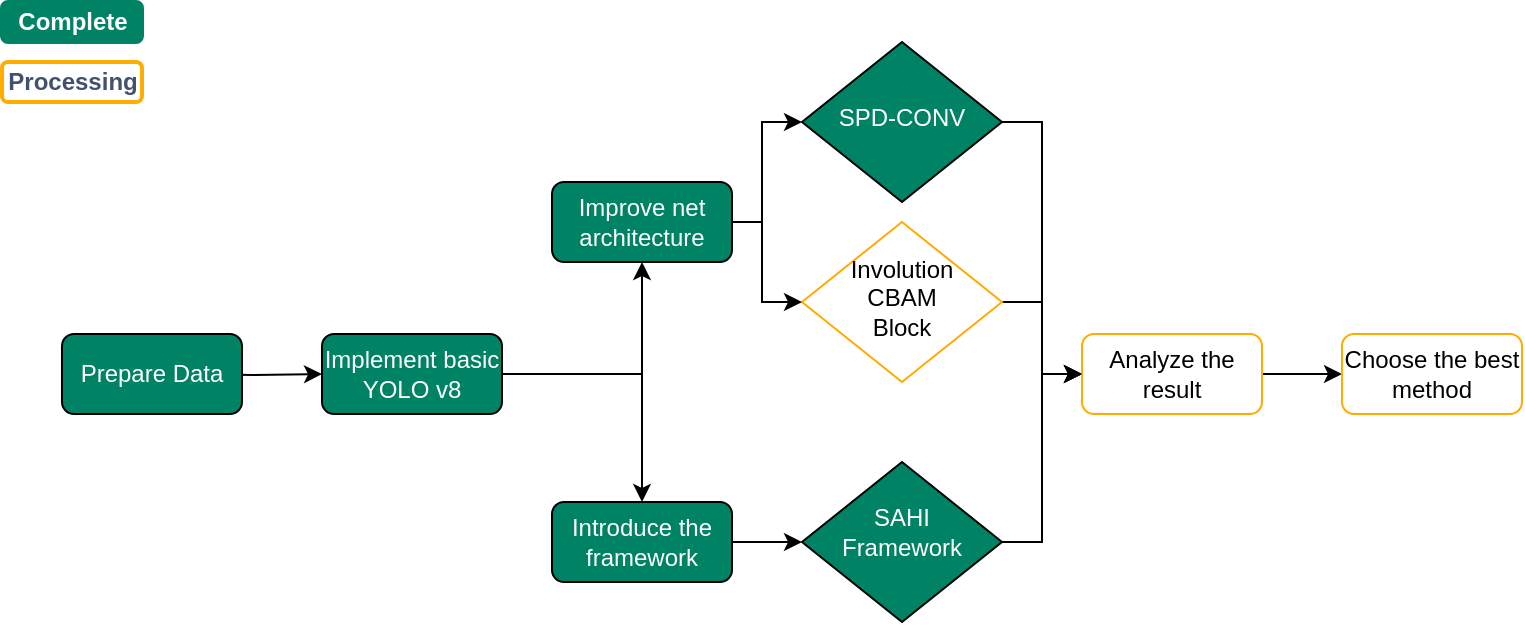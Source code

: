 <mxfile version="20.7.4" type="device"><diagram id="C5RBs43oDa-KdzZeNtuy" name="Page-1"><mxGraphModel dx="1175" dy="610" grid="1" gridSize="10" guides="1" tooltips="1" connect="1" arrows="1" fold="1" page="1" pageScale="1" pageWidth="827" pageHeight="1169" math="0" shadow="0"><root><mxCell id="WIyWlLk6GJQsqaUBKTNV-0"/><mxCell id="WIyWlLk6GJQsqaUBKTNV-1" parent="WIyWlLk6GJQsqaUBKTNV-0"/><mxCell id="NWTa7s-zidJ6GodgDbmK-4" style="edgeStyle=orthogonalEdgeStyle;rounded=0;orthogonalLoop=1;jettySize=auto;html=1;" edge="1" parent="WIyWlLk6GJQsqaUBKTNV-1" target="WIyWlLk6GJQsqaUBKTNV-11"><mxGeometry relative="1" as="geometry"><mxPoint x="120" y="196" as="sourcePoint"/></mxGeometry></mxCell><mxCell id="WIyWlLk6GJQsqaUBKTNV-3" value="Prepare Data" style="rounded=1;whiteSpace=wrap;html=1;fontSize=12;glass=0;strokeWidth=1;shadow=0;fillColor=#008364;fontColor=#FFFFFF;" parent="WIyWlLk6GJQsqaUBKTNV-1" vertex="1"><mxGeometry x="60" y="176" width="90" height="40" as="geometry"/></mxCell><mxCell id="NWTa7s-zidJ6GodgDbmK-25" style="edgeStyle=orthogonalEdgeStyle;rounded=0;orthogonalLoop=1;jettySize=auto;html=1;entryX=0;entryY=0.5;entryDx=0;entryDy=0;" edge="1" parent="WIyWlLk6GJQsqaUBKTNV-1" source="WIyWlLk6GJQsqaUBKTNV-6" target="WIyWlLk6GJQsqaUBKTNV-12"><mxGeometry relative="1" as="geometry"/></mxCell><mxCell id="WIyWlLk6GJQsqaUBKTNV-6" value="SPD-CONV" style="rhombus;whiteSpace=wrap;html=1;shadow=0;fontFamily=Helvetica;fontSize=12;align=center;strokeWidth=1;spacing=6;spacingTop=-4;verticalAlign=middle;fillColor=#008364;fontColor=#FFFFFF;" parent="WIyWlLk6GJQsqaUBKTNV-1" vertex="1"><mxGeometry x="430" y="30" width="100" height="80" as="geometry"/></mxCell><mxCell id="NWTa7s-zidJ6GodgDbmK-26" style="edgeStyle=orthogonalEdgeStyle;rounded=0;orthogonalLoop=1;jettySize=auto;html=1;exitX=1;exitY=0.5;exitDx=0;exitDy=0;entryX=0;entryY=0.5;entryDx=0;entryDy=0;" edge="1" parent="WIyWlLk6GJQsqaUBKTNV-1" source="WIyWlLk6GJQsqaUBKTNV-10" target="WIyWlLk6GJQsqaUBKTNV-12"><mxGeometry relative="1" as="geometry"/></mxCell><mxCell id="WIyWlLk6GJQsqaUBKTNV-10" value="&lt;div style=&quot;border-color: var(--border-color);&quot;&gt;Involution&lt;/div&gt;&lt;div style=&quot;border-color: var(--border-color);&quot;&gt;CBAM&lt;/div&gt;&lt;span style=&quot;background-color: initial;&quot;&gt;Block&lt;/span&gt;" style="rhombus;whiteSpace=wrap;html=1;shadow=0;fontFamily=Helvetica;fontSize=12;align=center;strokeWidth=1;spacing=6;spacingTop=-4;verticalAlign=middle;fillColor=default;strokeColor=#FFAB00;" parent="WIyWlLk6GJQsqaUBKTNV-1" vertex="1"><mxGeometry x="430" y="120" width="100" height="80" as="geometry"/></mxCell><mxCell id="NWTa7s-zidJ6GodgDbmK-15" style="edgeStyle=orthogonalEdgeStyle;rounded=0;orthogonalLoop=1;jettySize=auto;html=1;exitX=1;exitY=0.5;exitDx=0;exitDy=0;" edge="1" parent="WIyWlLk6GJQsqaUBKTNV-1" source="WIyWlLk6GJQsqaUBKTNV-12" target="NWTa7s-zidJ6GodgDbmK-14"><mxGeometry relative="1" as="geometry"/></mxCell><mxCell id="WIyWlLk6GJQsqaUBKTNV-12" value="Analyze the result" style="rounded=1;whiteSpace=wrap;html=1;fontSize=12;glass=0;strokeWidth=1;shadow=0;rotation=0;fillColor=default;strokeColor=#FFAB00;" parent="WIyWlLk6GJQsqaUBKTNV-1" vertex="1"><mxGeometry x="570" y="176" width="90" height="40" as="geometry"/></mxCell><mxCell id="NWTa7s-zidJ6GodgDbmK-20" style="edgeStyle=orthogonalEdgeStyle;rounded=0;orthogonalLoop=1;jettySize=auto;html=1;entryX=0.5;entryY=1;entryDx=0;entryDy=0;" edge="1" parent="WIyWlLk6GJQsqaUBKTNV-1" source="WIyWlLk6GJQsqaUBKTNV-11" target="NWTa7s-zidJ6GodgDbmK-16"><mxGeometry relative="1" as="geometry"/></mxCell><mxCell id="NWTa7s-zidJ6GodgDbmK-21" style="edgeStyle=orthogonalEdgeStyle;rounded=0;orthogonalLoop=1;jettySize=auto;html=1;" edge="1" parent="WIyWlLk6GJQsqaUBKTNV-1" source="WIyWlLk6GJQsqaUBKTNV-11" target="NWTa7s-zidJ6GodgDbmK-19"><mxGeometry relative="1" as="geometry"/></mxCell><mxCell id="WIyWlLk6GJQsqaUBKTNV-11" value="Implement basic YOLO v8" style="rounded=1;whiteSpace=wrap;html=1;fontSize=12;glass=0;strokeWidth=1;shadow=0;fillColor=#008364;fontColor=#FFFFFF;" parent="WIyWlLk6GJQsqaUBKTNV-1" vertex="1"><mxGeometry x="190" y="176" width="90" height="40" as="geometry"/></mxCell><mxCell id="NWTa7s-zidJ6GodgDbmK-27" style="edgeStyle=orthogonalEdgeStyle;rounded=0;orthogonalLoop=1;jettySize=auto;html=1;entryX=0;entryY=0.5;entryDx=0;entryDy=0;" edge="1" parent="WIyWlLk6GJQsqaUBKTNV-1" source="NWTa7s-zidJ6GodgDbmK-3" target="WIyWlLk6GJQsqaUBKTNV-12"><mxGeometry relative="1" as="geometry"/></mxCell><mxCell id="NWTa7s-zidJ6GodgDbmK-3" value="&lt;font color=&quot;#ffffff&quot;&gt;&lt;br&gt;&lt;span style=&quot;font-family: Helvetica; font-size: 12px; font-style: normal; font-variant-ligatures: normal; font-variant-caps: normal; font-weight: 400; letter-spacing: normal; orphans: 2; text-align: center; text-indent: 0px; text-transform: none; widows: 2; word-spacing: 0px; -webkit-text-stroke-width: 0px; text-decoration-thickness: initial; text-decoration-style: initial; text-decoration-color: initial; float: none; display: inline !important;&quot;&gt;SAHI Framework&lt;/span&gt;&lt;br&gt;&lt;/font&gt;" style="rhombus;whiteSpace=wrap;html=1;shadow=0;fontFamily=Helvetica;fontSize=12;align=center;strokeWidth=1;spacing=6;spacingTop=-4;verticalAlign=top;fillColor=#008364;" vertex="1" parent="WIyWlLk6GJQsqaUBKTNV-1"><mxGeometry x="430" y="240" width="100" height="80" as="geometry"/></mxCell><mxCell id="NWTa7s-zidJ6GodgDbmK-14" value="Choose the best method" style="rounded=1;whiteSpace=wrap;html=1;fontSize=12;glass=0;strokeWidth=1;shadow=0;rotation=0;fillColor=default;strokeColor=#FFAB00;" vertex="1" parent="WIyWlLk6GJQsqaUBKTNV-1"><mxGeometry x="700" y="176" width="90" height="40" as="geometry"/></mxCell><mxCell id="NWTa7s-zidJ6GodgDbmK-22" style="edgeStyle=orthogonalEdgeStyle;rounded=0;orthogonalLoop=1;jettySize=auto;html=1;exitX=1;exitY=0.5;exitDx=0;exitDy=0;" edge="1" parent="WIyWlLk6GJQsqaUBKTNV-1" source="NWTa7s-zidJ6GodgDbmK-16" target="WIyWlLk6GJQsqaUBKTNV-6"><mxGeometry relative="1" as="geometry"><Array as="points"><mxPoint x="410" y="120"/><mxPoint x="410" y="70"/></Array></mxGeometry></mxCell><mxCell id="NWTa7s-zidJ6GodgDbmK-28" style="edgeStyle=orthogonalEdgeStyle;rounded=0;orthogonalLoop=1;jettySize=auto;html=1;exitX=1;exitY=0.5;exitDx=0;exitDy=0;entryX=0;entryY=0.5;entryDx=0;entryDy=0;" edge="1" parent="WIyWlLk6GJQsqaUBKTNV-1" source="NWTa7s-zidJ6GodgDbmK-16" target="WIyWlLk6GJQsqaUBKTNV-10"><mxGeometry relative="1" as="geometry"><Array as="points"><mxPoint x="410" y="120"/><mxPoint x="410" y="160"/></Array></mxGeometry></mxCell><mxCell id="NWTa7s-zidJ6GodgDbmK-16" value="Improve net architecture" style="rounded=1;whiteSpace=wrap;html=1;fontSize=12;glass=0;strokeWidth=1;shadow=0;fillColor=#008364;fontColor=#FFFFFF;" vertex="1" parent="WIyWlLk6GJQsqaUBKTNV-1"><mxGeometry x="305" y="100" width="90" height="40" as="geometry"/></mxCell><mxCell id="NWTa7s-zidJ6GodgDbmK-24" style="edgeStyle=orthogonalEdgeStyle;rounded=0;orthogonalLoop=1;jettySize=auto;html=1;entryX=0;entryY=0.5;entryDx=0;entryDy=0;" edge="1" parent="WIyWlLk6GJQsqaUBKTNV-1" source="NWTa7s-zidJ6GodgDbmK-19" target="NWTa7s-zidJ6GodgDbmK-3"><mxGeometry relative="1" as="geometry"><Array as="points"><mxPoint x="430" y="280"/></Array></mxGeometry></mxCell><mxCell id="NWTa7s-zidJ6GodgDbmK-19" value="Introduce the framework" style="rounded=1;whiteSpace=wrap;html=1;fontSize=12;glass=0;strokeWidth=1;shadow=0;fillColor=#008364;fontColor=#FFFFFF;" vertex="1" parent="WIyWlLk6GJQsqaUBKTNV-1"><mxGeometry x="305" y="260" width="90" height="40" as="geometry"/></mxCell><mxCell id="NWTa7s-zidJ6GodgDbmK-29" value="Complete" style="dashed=0;html=1;rounded=1;fillColor=#008364;strokeColor=#008364;fontSize=12;align=center;fontStyle=1;strokeWidth=2;fontColor=#ffffff" vertex="1" parent="WIyWlLk6GJQsqaUBKTNV-1"><mxGeometry x="30" y="10" width="70" height="20" as="geometry"/></mxCell><mxCell id="NWTa7s-zidJ6GodgDbmK-30" value="Processing" style="dashed=0;html=1;rounded=1;strokeColor=#FFAB00;fontSize=12;align=center;fontStyle=1;strokeWidth=2;fontColor=#42526E" vertex="1" parent="WIyWlLk6GJQsqaUBKTNV-1"><mxGeometry x="30" y="40" width="70" height="20" as="geometry"/></mxCell></root></mxGraphModel></diagram></mxfile>